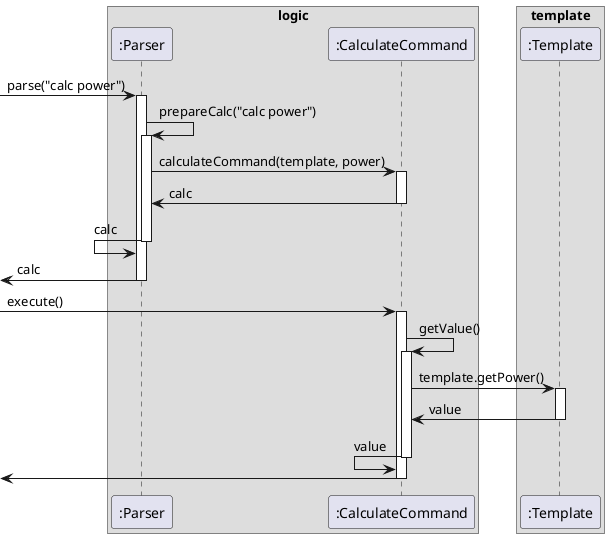 @startuml

box logic
participant ":Parser" as Parser
participant ":CalculateCommand" as CalculateCommand
end box

box template
participant ":Template" as Template
end box

[-> Parser : parse("calc power")
activate Parser

Parser -> Parser : prepareCalc("calc power")
activate Parser

Parser -> CalculateCommand : calculateCommand(template, power)
activate CalculateCommand

Parser <- CalculateCommand : calc
deactivate CalculateCommand

Parser <- Parser: calc
deactivate Parser

[<- Parser : calc
deactivate Parser

[->CalculateCommand : execute()
activate CalculateCommand

CalculateCommand -> CalculateCommand : getValue()
activate CalculateCommand

CalculateCommand -> Template : template.getPower()
activate Template

CalculateCommand <- Template : value
deactivate Template

CalculateCommand <- CalculateCommand : value
deactivate CalculateCommand

[<- CalculateCommand
deactivate CalculateCommand

@enduml